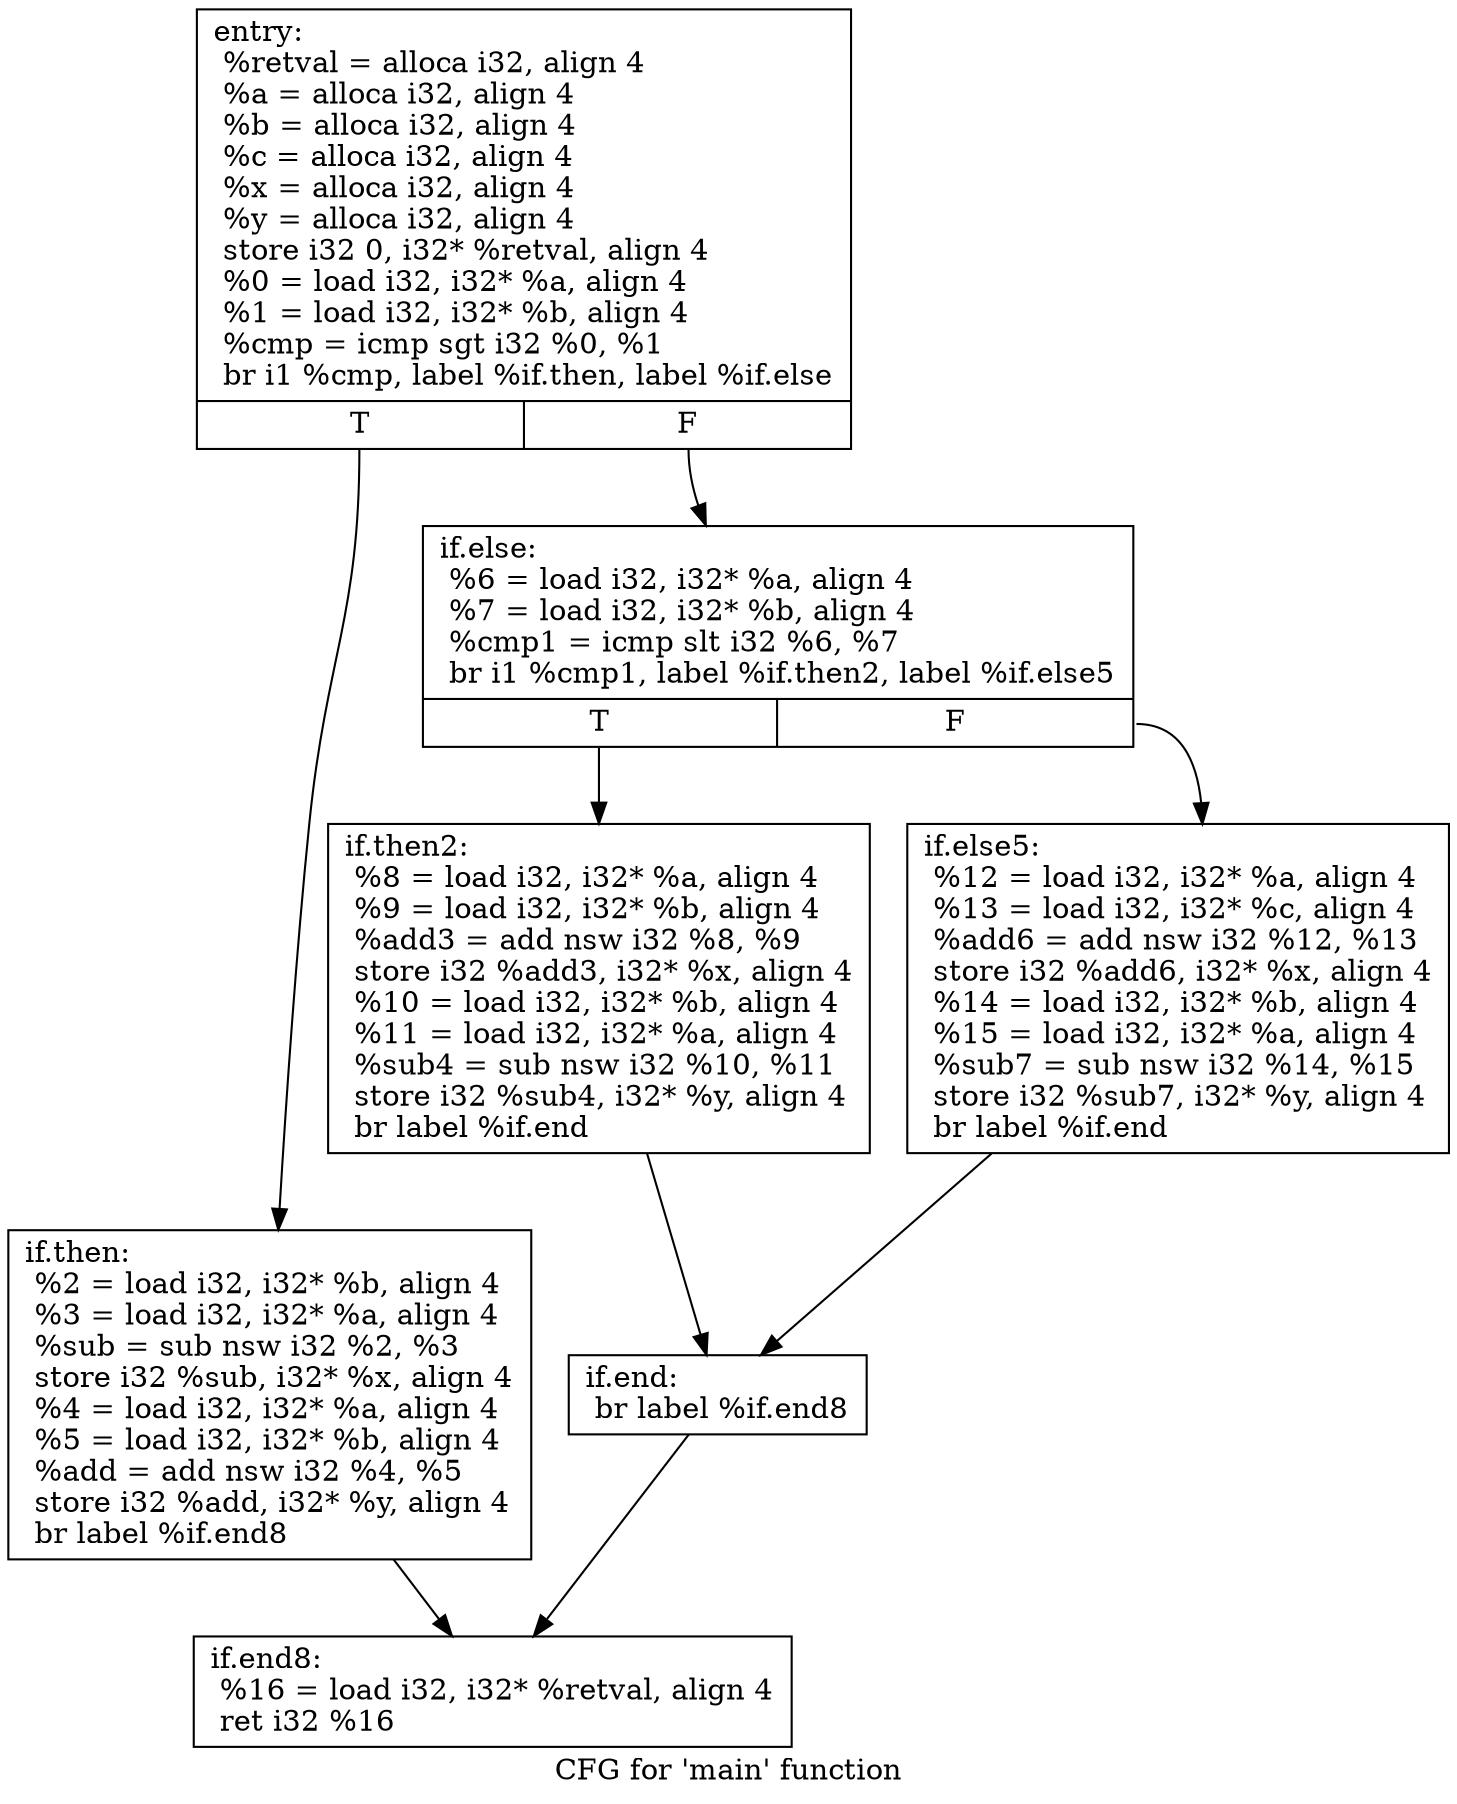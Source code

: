 digraph "CFG for 'main' function" {
	label="CFG for 'main' function";

	Node0xbe86e0 [shape=record,label="{entry:\l  %retval = alloca i32, align 4\l  %a = alloca i32, align 4\l  %b = alloca i32, align 4\l  %c = alloca i32, align 4\l  %x = alloca i32, align 4\l  %y = alloca i32, align 4\l  store i32 0, i32* %retval, align 4\l  %0 = load i32, i32* %a, align 4\l  %1 = load i32, i32* %b, align 4\l  %cmp = icmp sgt i32 %0, %1\l  br i1 %cmp, label %if.then, label %if.else\l|{<s0>T|<s1>F}}"];
	Node0xbe86e0:s0 -> Node0xbe9370;
	Node0xbe86e0:s1 -> Node0xbe9440;
	Node0xbe9370 [shape=record,label="{if.then:                                          \l  %2 = load i32, i32* %b, align 4\l  %3 = load i32, i32* %a, align 4\l  %sub = sub nsw i32 %2, %3\l  store i32 %sub, i32* %x, align 4\l  %4 = load i32, i32* %a, align 4\l  %5 = load i32, i32* %b, align 4\l  %add = add nsw i32 %4, %5\l  store i32 %add, i32* %y, align 4\l  br label %if.end8\l}"];
	Node0xbe9370 -> Node0xbe98b0;
	Node0xbe9440 [shape=record,label="{if.else:                                          \l  %6 = load i32, i32* %a, align 4\l  %7 = load i32, i32* %b, align 4\l  %cmp1 = icmp slt i32 %6, %7\l  br i1 %cmp1, label %if.then2, label %if.else5\l|{<s0>T|<s1>F}}"];
	Node0xbe9440:s0 -> Node0xbe9c70;
	Node0xbe9440:s1 -> Node0xbe9d20;
	Node0xbe9c70 [shape=record,label="{if.then2:                                         \l  %8 = load i32, i32* %a, align 4\l  %9 = load i32, i32* %b, align 4\l  %add3 = add nsw i32 %8, %9\l  store i32 %add3, i32* %x, align 4\l  %10 = load i32, i32* %b, align 4\l  %11 = load i32, i32* %a, align 4\l  %sub4 = sub nsw i32 %10, %11\l  store i32 %sub4, i32* %y, align 4\l  br label %if.end\l}"];
	Node0xbe9c70 -> Node0xbe96f0;
	Node0xbe9d20 [shape=record,label="{if.else5:                                         \l  %12 = load i32, i32* %a, align 4\l  %13 = load i32, i32* %c, align 4\l  %add6 = add nsw i32 %12, %13\l  store i32 %add6, i32* %x, align 4\l  %14 = load i32, i32* %b, align 4\l  %15 = load i32, i32* %a, align 4\l  %sub7 = sub nsw i32 %14, %15\l  store i32 %sub7, i32* %y, align 4\l  br label %if.end\l}"];
	Node0xbe9d20 -> Node0xbe96f0;
	Node0xbe96f0 [shape=record,label="{if.end:                                           \l  br label %if.end8\l}"];
	Node0xbe96f0 -> Node0xbe98b0;
	Node0xbe98b0 [shape=record,label="{if.end8:                                          \l  %16 = load i32, i32* %retval, align 4\l  ret i32 %16\l}"];
}

